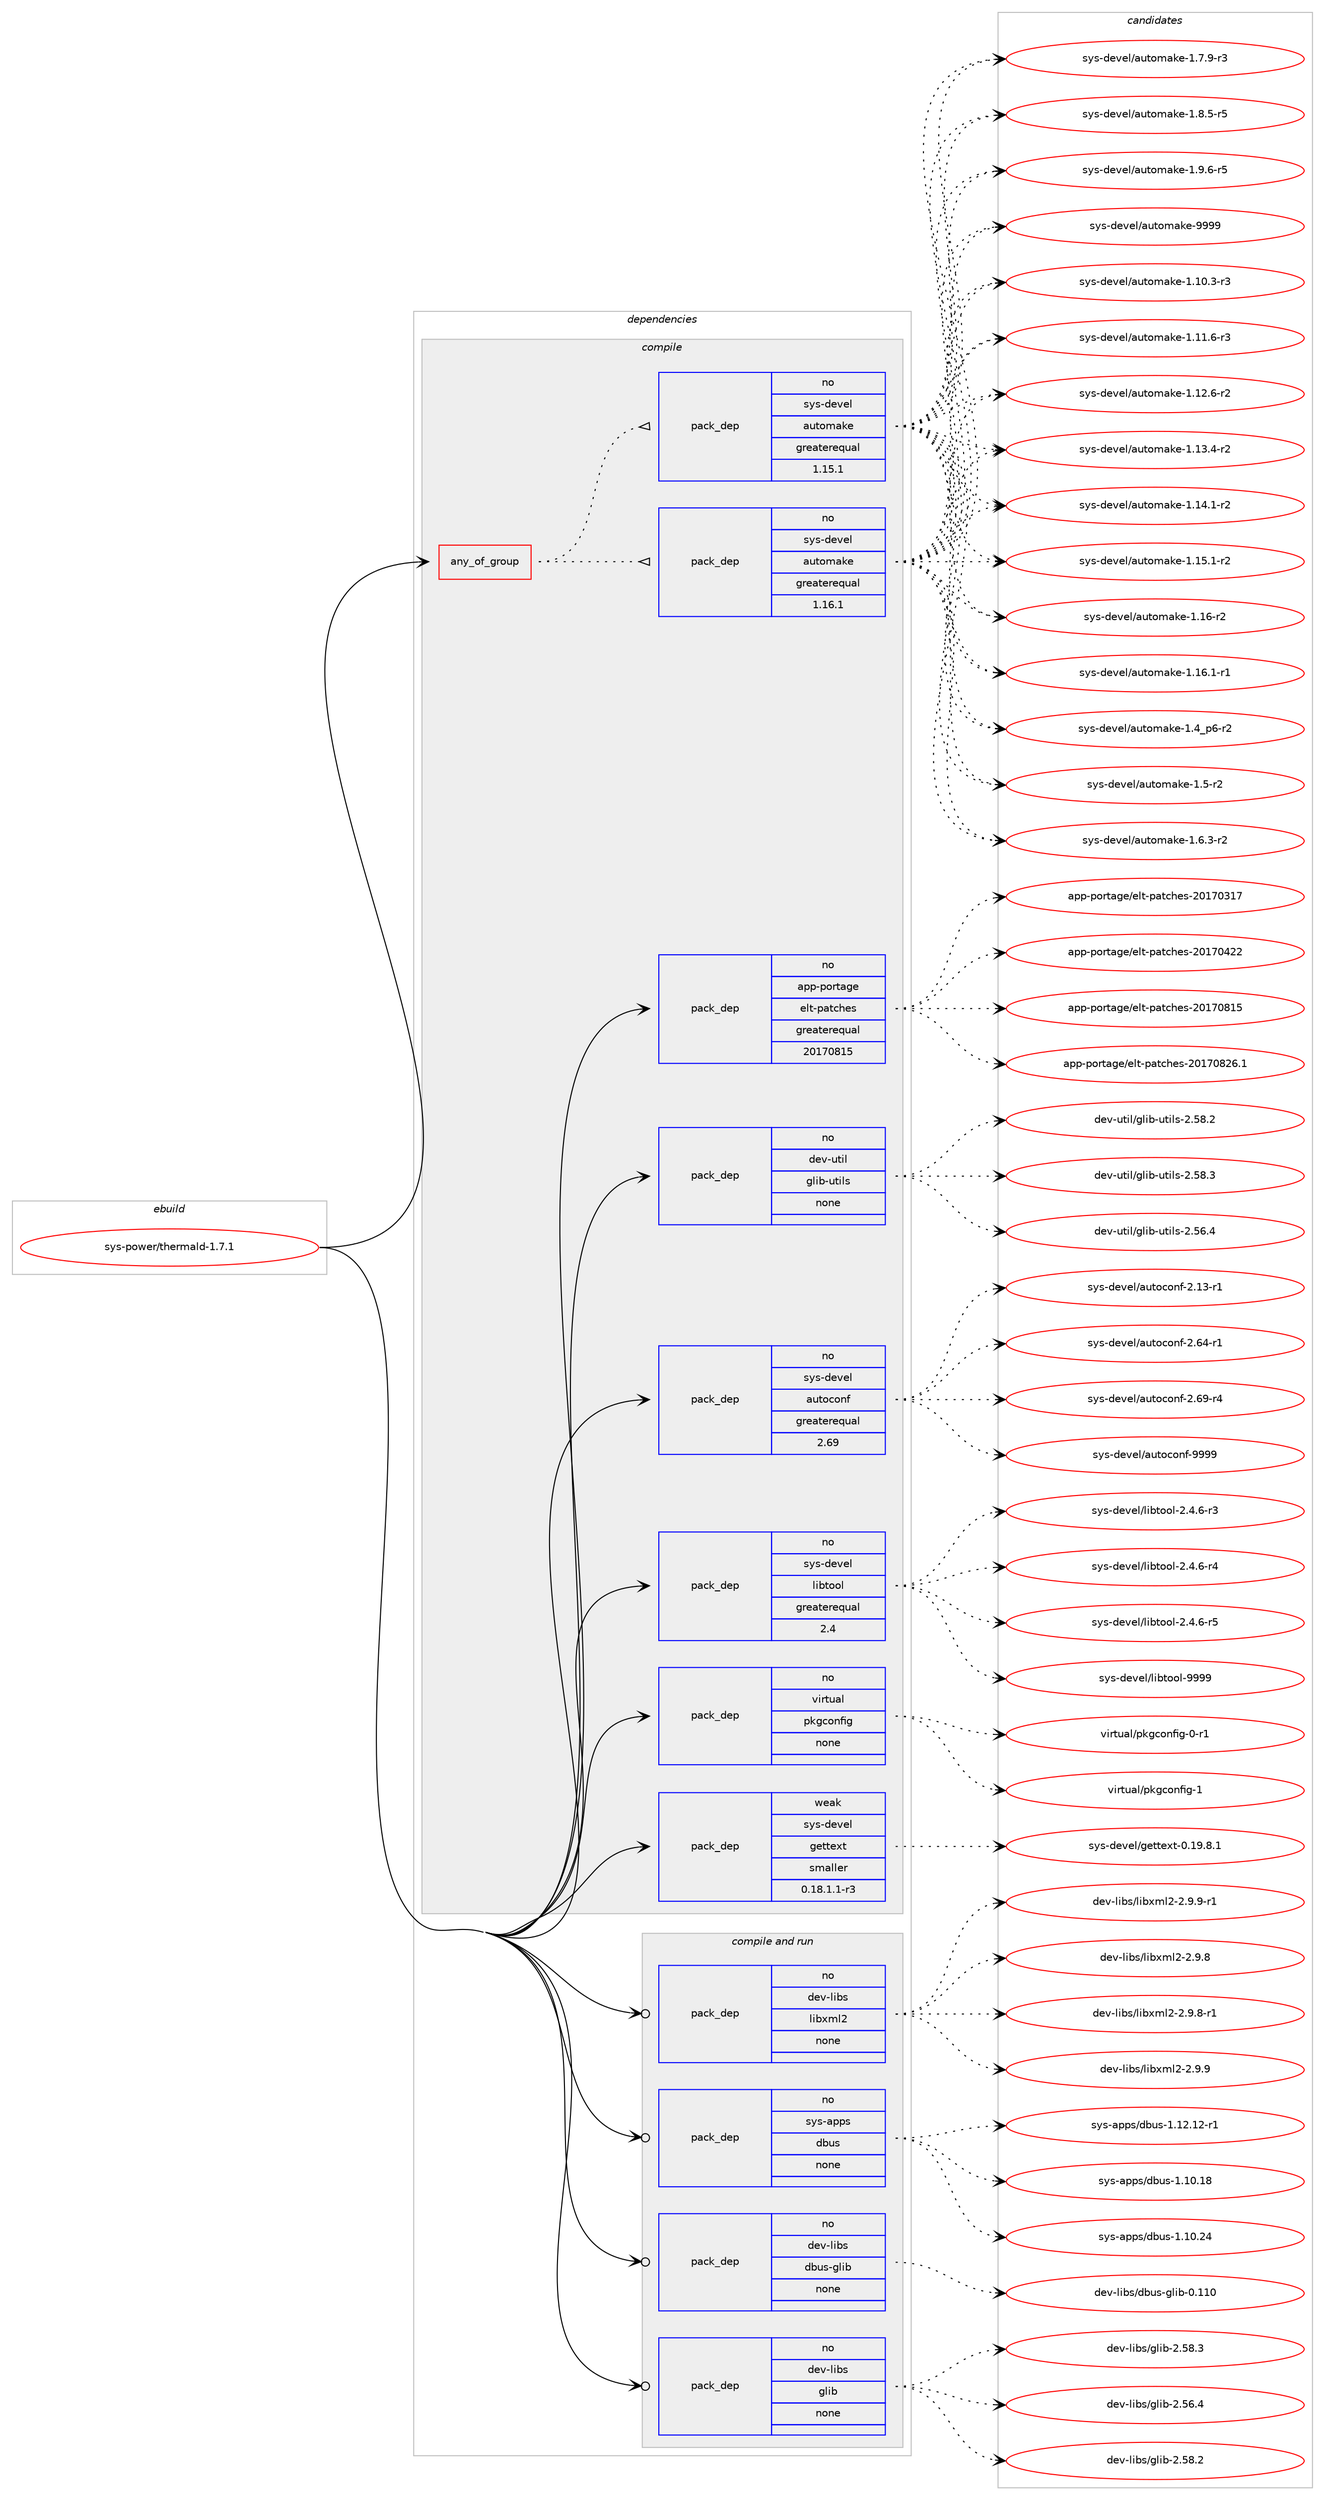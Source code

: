 digraph prolog {

# *************
# Graph options
# *************

newrank=true;
concentrate=true;
compound=true;
graph [rankdir=LR,fontname=Helvetica,fontsize=10,ranksep=1.5];#, ranksep=2.5, nodesep=0.2];
edge  [arrowhead=vee];
node  [fontname=Helvetica,fontsize=10];

# **********
# The ebuild
# **********

subgraph cluster_leftcol {
color=gray;
rank=same;
label=<<i>ebuild</i>>;
id [label="sys-power/thermald-1.7.1", color=red, width=4, href="../sys-power/thermald-1.7.1.svg"];
}

# ****************
# The dependencies
# ****************

subgraph cluster_midcol {
color=gray;
label=<<i>dependencies</i>>;
subgraph cluster_compile {
fillcolor="#eeeeee";
style=filled;
label=<<i>compile</i>>;
subgraph any27766 {
dependency1739984 [label=<<TABLE BORDER="0" CELLBORDER="1" CELLSPACING="0" CELLPADDING="4"><TR><TD CELLPADDING="10">any_of_group</TD></TR></TABLE>>, shape=none, color=red];subgraph pack1248851 {
dependency1739985 [label=<<TABLE BORDER="0" CELLBORDER="1" CELLSPACING="0" CELLPADDING="4" WIDTH="220"><TR><TD ROWSPAN="6" CELLPADDING="30">pack_dep</TD></TR><TR><TD WIDTH="110">no</TD></TR><TR><TD>sys-devel</TD></TR><TR><TD>automake</TD></TR><TR><TD>greaterequal</TD></TR><TR><TD>1.16.1</TD></TR></TABLE>>, shape=none, color=blue];
}
dependency1739984:e -> dependency1739985:w [weight=20,style="dotted",arrowhead="oinv"];
subgraph pack1248852 {
dependency1739986 [label=<<TABLE BORDER="0" CELLBORDER="1" CELLSPACING="0" CELLPADDING="4" WIDTH="220"><TR><TD ROWSPAN="6" CELLPADDING="30">pack_dep</TD></TR><TR><TD WIDTH="110">no</TD></TR><TR><TD>sys-devel</TD></TR><TR><TD>automake</TD></TR><TR><TD>greaterequal</TD></TR><TR><TD>1.15.1</TD></TR></TABLE>>, shape=none, color=blue];
}
dependency1739984:e -> dependency1739986:w [weight=20,style="dotted",arrowhead="oinv"];
}
id:e -> dependency1739984:w [weight=20,style="solid",arrowhead="vee"];
subgraph pack1248853 {
dependency1739987 [label=<<TABLE BORDER="0" CELLBORDER="1" CELLSPACING="0" CELLPADDING="4" WIDTH="220"><TR><TD ROWSPAN="6" CELLPADDING="30">pack_dep</TD></TR><TR><TD WIDTH="110">no</TD></TR><TR><TD>app-portage</TD></TR><TR><TD>elt-patches</TD></TR><TR><TD>greaterequal</TD></TR><TR><TD>20170815</TD></TR></TABLE>>, shape=none, color=blue];
}
id:e -> dependency1739987:w [weight=20,style="solid",arrowhead="vee"];
subgraph pack1248854 {
dependency1739988 [label=<<TABLE BORDER="0" CELLBORDER="1" CELLSPACING="0" CELLPADDING="4" WIDTH="220"><TR><TD ROWSPAN="6" CELLPADDING="30">pack_dep</TD></TR><TR><TD WIDTH="110">no</TD></TR><TR><TD>dev-util</TD></TR><TR><TD>glib-utils</TD></TR><TR><TD>none</TD></TR><TR><TD></TD></TR></TABLE>>, shape=none, color=blue];
}
id:e -> dependency1739988:w [weight=20,style="solid",arrowhead="vee"];
subgraph pack1248855 {
dependency1739989 [label=<<TABLE BORDER="0" CELLBORDER="1" CELLSPACING="0" CELLPADDING="4" WIDTH="220"><TR><TD ROWSPAN="6" CELLPADDING="30">pack_dep</TD></TR><TR><TD WIDTH="110">no</TD></TR><TR><TD>sys-devel</TD></TR><TR><TD>autoconf</TD></TR><TR><TD>greaterequal</TD></TR><TR><TD>2.69</TD></TR></TABLE>>, shape=none, color=blue];
}
id:e -> dependency1739989:w [weight=20,style="solid",arrowhead="vee"];
subgraph pack1248856 {
dependency1739990 [label=<<TABLE BORDER="0" CELLBORDER="1" CELLSPACING="0" CELLPADDING="4" WIDTH="220"><TR><TD ROWSPAN="6" CELLPADDING="30">pack_dep</TD></TR><TR><TD WIDTH="110">no</TD></TR><TR><TD>sys-devel</TD></TR><TR><TD>libtool</TD></TR><TR><TD>greaterequal</TD></TR><TR><TD>2.4</TD></TR></TABLE>>, shape=none, color=blue];
}
id:e -> dependency1739990:w [weight=20,style="solid",arrowhead="vee"];
subgraph pack1248857 {
dependency1739991 [label=<<TABLE BORDER="0" CELLBORDER="1" CELLSPACING="0" CELLPADDING="4" WIDTH="220"><TR><TD ROWSPAN="6" CELLPADDING="30">pack_dep</TD></TR><TR><TD WIDTH="110">no</TD></TR><TR><TD>virtual</TD></TR><TR><TD>pkgconfig</TD></TR><TR><TD>none</TD></TR><TR><TD></TD></TR></TABLE>>, shape=none, color=blue];
}
id:e -> dependency1739991:w [weight=20,style="solid",arrowhead="vee"];
subgraph pack1248858 {
dependency1739992 [label=<<TABLE BORDER="0" CELLBORDER="1" CELLSPACING="0" CELLPADDING="4" WIDTH="220"><TR><TD ROWSPAN="6" CELLPADDING="30">pack_dep</TD></TR><TR><TD WIDTH="110">weak</TD></TR><TR><TD>sys-devel</TD></TR><TR><TD>gettext</TD></TR><TR><TD>smaller</TD></TR><TR><TD>0.18.1.1-r3</TD></TR></TABLE>>, shape=none, color=blue];
}
id:e -> dependency1739992:w [weight=20,style="solid",arrowhead="vee"];
}
subgraph cluster_compileandrun {
fillcolor="#eeeeee";
style=filled;
label=<<i>compile and run</i>>;
subgraph pack1248859 {
dependency1739993 [label=<<TABLE BORDER="0" CELLBORDER="1" CELLSPACING="0" CELLPADDING="4" WIDTH="220"><TR><TD ROWSPAN="6" CELLPADDING="30">pack_dep</TD></TR><TR><TD WIDTH="110">no</TD></TR><TR><TD>dev-libs</TD></TR><TR><TD>dbus-glib</TD></TR><TR><TD>none</TD></TR><TR><TD></TD></TR></TABLE>>, shape=none, color=blue];
}
id:e -> dependency1739993:w [weight=20,style="solid",arrowhead="odotvee"];
subgraph pack1248860 {
dependency1739994 [label=<<TABLE BORDER="0" CELLBORDER="1" CELLSPACING="0" CELLPADDING="4" WIDTH="220"><TR><TD ROWSPAN="6" CELLPADDING="30">pack_dep</TD></TR><TR><TD WIDTH="110">no</TD></TR><TR><TD>dev-libs</TD></TR><TR><TD>glib</TD></TR><TR><TD>none</TD></TR><TR><TD></TD></TR></TABLE>>, shape=none, color=blue];
}
id:e -> dependency1739994:w [weight=20,style="solid",arrowhead="odotvee"];
subgraph pack1248861 {
dependency1739995 [label=<<TABLE BORDER="0" CELLBORDER="1" CELLSPACING="0" CELLPADDING="4" WIDTH="220"><TR><TD ROWSPAN="6" CELLPADDING="30">pack_dep</TD></TR><TR><TD WIDTH="110">no</TD></TR><TR><TD>dev-libs</TD></TR><TR><TD>libxml2</TD></TR><TR><TD>none</TD></TR><TR><TD></TD></TR></TABLE>>, shape=none, color=blue];
}
id:e -> dependency1739995:w [weight=20,style="solid",arrowhead="odotvee"];
subgraph pack1248862 {
dependency1739996 [label=<<TABLE BORDER="0" CELLBORDER="1" CELLSPACING="0" CELLPADDING="4" WIDTH="220"><TR><TD ROWSPAN="6" CELLPADDING="30">pack_dep</TD></TR><TR><TD WIDTH="110">no</TD></TR><TR><TD>sys-apps</TD></TR><TR><TD>dbus</TD></TR><TR><TD>none</TD></TR><TR><TD></TD></TR></TABLE>>, shape=none, color=blue];
}
id:e -> dependency1739996:w [weight=20,style="solid",arrowhead="odotvee"];
}
subgraph cluster_run {
fillcolor="#eeeeee";
style=filled;
label=<<i>run</i>>;
}
}

# **************
# The candidates
# **************

subgraph cluster_choices {
rank=same;
color=gray;
label=<<i>candidates</i>>;

subgraph choice1248851 {
color=black;
nodesep=1;
choice11512111545100101118101108479711711611110997107101454946494846514511451 [label="sys-devel/automake-1.10.3-r3", color=red, width=4,href="../sys-devel/automake-1.10.3-r3.svg"];
choice11512111545100101118101108479711711611110997107101454946494946544511451 [label="sys-devel/automake-1.11.6-r3", color=red, width=4,href="../sys-devel/automake-1.11.6-r3.svg"];
choice11512111545100101118101108479711711611110997107101454946495046544511450 [label="sys-devel/automake-1.12.6-r2", color=red, width=4,href="../sys-devel/automake-1.12.6-r2.svg"];
choice11512111545100101118101108479711711611110997107101454946495146524511450 [label="sys-devel/automake-1.13.4-r2", color=red, width=4,href="../sys-devel/automake-1.13.4-r2.svg"];
choice11512111545100101118101108479711711611110997107101454946495246494511450 [label="sys-devel/automake-1.14.1-r2", color=red, width=4,href="../sys-devel/automake-1.14.1-r2.svg"];
choice11512111545100101118101108479711711611110997107101454946495346494511450 [label="sys-devel/automake-1.15.1-r2", color=red, width=4,href="../sys-devel/automake-1.15.1-r2.svg"];
choice1151211154510010111810110847971171161111099710710145494649544511450 [label="sys-devel/automake-1.16-r2", color=red, width=4,href="../sys-devel/automake-1.16-r2.svg"];
choice11512111545100101118101108479711711611110997107101454946495446494511449 [label="sys-devel/automake-1.16.1-r1", color=red, width=4,href="../sys-devel/automake-1.16.1-r1.svg"];
choice115121115451001011181011084797117116111109971071014549465295112544511450 [label="sys-devel/automake-1.4_p6-r2", color=red, width=4,href="../sys-devel/automake-1.4_p6-r2.svg"];
choice11512111545100101118101108479711711611110997107101454946534511450 [label="sys-devel/automake-1.5-r2", color=red, width=4,href="../sys-devel/automake-1.5-r2.svg"];
choice115121115451001011181011084797117116111109971071014549465446514511450 [label="sys-devel/automake-1.6.3-r2", color=red, width=4,href="../sys-devel/automake-1.6.3-r2.svg"];
choice115121115451001011181011084797117116111109971071014549465546574511451 [label="sys-devel/automake-1.7.9-r3", color=red, width=4,href="../sys-devel/automake-1.7.9-r3.svg"];
choice115121115451001011181011084797117116111109971071014549465646534511453 [label="sys-devel/automake-1.8.5-r5", color=red, width=4,href="../sys-devel/automake-1.8.5-r5.svg"];
choice115121115451001011181011084797117116111109971071014549465746544511453 [label="sys-devel/automake-1.9.6-r5", color=red, width=4,href="../sys-devel/automake-1.9.6-r5.svg"];
choice115121115451001011181011084797117116111109971071014557575757 [label="sys-devel/automake-9999", color=red, width=4,href="../sys-devel/automake-9999.svg"];
dependency1739985:e -> choice11512111545100101118101108479711711611110997107101454946494846514511451:w [style=dotted,weight="100"];
dependency1739985:e -> choice11512111545100101118101108479711711611110997107101454946494946544511451:w [style=dotted,weight="100"];
dependency1739985:e -> choice11512111545100101118101108479711711611110997107101454946495046544511450:w [style=dotted,weight="100"];
dependency1739985:e -> choice11512111545100101118101108479711711611110997107101454946495146524511450:w [style=dotted,weight="100"];
dependency1739985:e -> choice11512111545100101118101108479711711611110997107101454946495246494511450:w [style=dotted,weight="100"];
dependency1739985:e -> choice11512111545100101118101108479711711611110997107101454946495346494511450:w [style=dotted,weight="100"];
dependency1739985:e -> choice1151211154510010111810110847971171161111099710710145494649544511450:w [style=dotted,weight="100"];
dependency1739985:e -> choice11512111545100101118101108479711711611110997107101454946495446494511449:w [style=dotted,weight="100"];
dependency1739985:e -> choice115121115451001011181011084797117116111109971071014549465295112544511450:w [style=dotted,weight="100"];
dependency1739985:e -> choice11512111545100101118101108479711711611110997107101454946534511450:w [style=dotted,weight="100"];
dependency1739985:e -> choice115121115451001011181011084797117116111109971071014549465446514511450:w [style=dotted,weight="100"];
dependency1739985:e -> choice115121115451001011181011084797117116111109971071014549465546574511451:w [style=dotted,weight="100"];
dependency1739985:e -> choice115121115451001011181011084797117116111109971071014549465646534511453:w [style=dotted,weight="100"];
dependency1739985:e -> choice115121115451001011181011084797117116111109971071014549465746544511453:w [style=dotted,weight="100"];
dependency1739985:e -> choice115121115451001011181011084797117116111109971071014557575757:w [style=dotted,weight="100"];
}
subgraph choice1248852 {
color=black;
nodesep=1;
choice11512111545100101118101108479711711611110997107101454946494846514511451 [label="sys-devel/automake-1.10.3-r3", color=red, width=4,href="../sys-devel/automake-1.10.3-r3.svg"];
choice11512111545100101118101108479711711611110997107101454946494946544511451 [label="sys-devel/automake-1.11.6-r3", color=red, width=4,href="../sys-devel/automake-1.11.6-r3.svg"];
choice11512111545100101118101108479711711611110997107101454946495046544511450 [label="sys-devel/automake-1.12.6-r2", color=red, width=4,href="../sys-devel/automake-1.12.6-r2.svg"];
choice11512111545100101118101108479711711611110997107101454946495146524511450 [label="sys-devel/automake-1.13.4-r2", color=red, width=4,href="../sys-devel/automake-1.13.4-r2.svg"];
choice11512111545100101118101108479711711611110997107101454946495246494511450 [label="sys-devel/automake-1.14.1-r2", color=red, width=4,href="../sys-devel/automake-1.14.1-r2.svg"];
choice11512111545100101118101108479711711611110997107101454946495346494511450 [label="sys-devel/automake-1.15.1-r2", color=red, width=4,href="../sys-devel/automake-1.15.1-r2.svg"];
choice1151211154510010111810110847971171161111099710710145494649544511450 [label="sys-devel/automake-1.16-r2", color=red, width=4,href="../sys-devel/automake-1.16-r2.svg"];
choice11512111545100101118101108479711711611110997107101454946495446494511449 [label="sys-devel/automake-1.16.1-r1", color=red, width=4,href="../sys-devel/automake-1.16.1-r1.svg"];
choice115121115451001011181011084797117116111109971071014549465295112544511450 [label="sys-devel/automake-1.4_p6-r2", color=red, width=4,href="../sys-devel/automake-1.4_p6-r2.svg"];
choice11512111545100101118101108479711711611110997107101454946534511450 [label="sys-devel/automake-1.5-r2", color=red, width=4,href="../sys-devel/automake-1.5-r2.svg"];
choice115121115451001011181011084797117116111109971071014549465446514511450 [label="sys-devel/automake-1.6.3-r2", color=red, width=4,href="../sys-devel/automake-1.6.3-r2.svg"];
choice115121115451001011181011084797117116111109971071014549465546574511451 [label="sys-devel/automake-1.7.9-r3", color=red, width=4,href="../sys-devel/automake-1.7.9-r3.svg"];
choice115121115451001011181011084797117116111109971071014549465646534511453 [label="sys-devel/automake-1.8.5-r5", color=red, width=4,href="../sys-devel/automake-1.8.5-r5.svg"];
choice115121115451001011181011084797117116111109971071014549465746544511453 [label="sys-devel/automake-1.9.6-r5", color=red, width=4,href="../sys-devel/automake-1.9.6-r5.svg"];
choice115121115451001011181011084797117116111109971071014557575757 [label="sys-devel/automake-9999", color=red, width=4,href="../sys-devel/automake-9999.svg"];
dependency1739986:e -> choice11512111545100101118101108479711711611110997107101454946494846514511451:w [style=dotted,weight="100"];
dependency1739986:e -> choice11512111545100101118101108479711711611110997107101454946494946544511451:w [style=dotted,weight="100"];
dependency1739986:e -> choice11512111545100101118101108479711711611110997107101454946495046544511450:w [style=dotted,weight="100"];
dependency1739986:e -> choice11512111545100101118101108479711711611110997107101454946495146524511450:w [style=dotted,weight="100"];
dependency1739986:e -> choice11512111545100101118101108479711711611110997107101454946495246494511450:w [style=dotted,weight="100"];
dependency1739986:e -> choice11512111545100101118101108479711711611110997107101454946495346494511450:w [style=dotted,weight="100"];
dependency1739986:e -> choice1151211154510010111810110847971171161111099710710145494649544511450:w [style=dotted,weight="100"];
dependency1739986:e -> choice11512111545100101118101108479711711611110997107101454946495446494511449:w [style=dotted,weight="100"];
dependency1739986:e -> choice115121115451001011181011084797117116111109971071014549465295112544511450:w [style=dotted,weight="100"];
dependency1739986:e -> choice11512111545100101118101108479711711611110997107101454946534511450:w [style=dotted,weight="100"];
dependency1739986:e -> choice115121115451001011181011084797117116111109971071014549465446514511450:w [style=dotted,weight="100"];
dependency1739986:e -> choice115121115451001011181011084797117116111109971071014549465546574511451:w [style=dotted,weight="100"];
dependency1739986:e -> choice115121115451001011181011084797117116111109971071014549465646534511453:w [style=dotted,weight="100"];
dependency1739986:e -> choice115121115451001011181011084797117116111109971071014549465746544511453:w [style=dotted,weight="100"];
dependency1739986:e -> choice115121115451001011181011084797117116111109971071014557575757:w [style=dotted,weight="100"];
}
subgraph choice1248853 {
color=black;
nodesep=1;
choice97112112451121111141169710310147101108116451129711699104101115455048495548514955 [label="app-portage/elt-patches-20170317", color=red, width=4,href="../app-portage/elt-patches-20170317.svg"];
choice97112112451121111141169710310147101108116451129711699104101115455048495548525050 [label="app-portage/elt-patches-20170422", color=red, width=4,href="../app-portage/elt-patches-20170422.svg"];
choice97112112451121111141169710310147101108116451129711699104101115455048495548564953 [label="app-portage/elt-patches-20170815", color=red, width=4,href="../app-portage/elt-patches-20170815.svg"];
choice971121124511211111411697103101471011081164511297116991041011154550484955485650544649 [label="app-portage/elt-patches-20170826.1", color=red, width=4,href="../app-portage/elt-patches-20170826.1.svg"];
dependency1739987:e -> choice97112112451121111141169710310147101108116451129711699104101115455048495548514955:w [style=dotted,weight="100"];
dependency1739987:e -> choice97112112451121111141169710310147101108116451129711699104101115455048495548525050:w [style=dotted,weight="100"];
dependency1739987:e -> choice97112112451121111141169710310147101108116451129711699104101115455048495548564953:w [style=dotted,weight="100"];
dependency1739987:e -> choice971121124511211111411697103101471011081164511297116991041011154550484955485650544649:w [style=dotted,weight="100"];
}
subgraph choice1248854 {
color=black;
nodesep=1;
choice1001011184511711610510847103108105984511711610510811545504653544652 [label="dev-util/glib-utils-2.56.4", color=red, width=4,href="../dev-util/glib-utils-2.56.4.svg"];
choice1001011184511711610510847103108105984511711610510811545504653564650 [label="dev-util/glib-utils-2.58.2", color=red, width=4,href="../dev-util/glib-utils-2.58.2.svg"];
choice1001011184511711610510847103108105984511711610510811545504653564651 [label="dev-util/glib-utils-2.58.3", color=red, width=4,href="../dev-util/glib-utils-2.58.3.svg"];
dependency1739988:e -> choice1001011184511711610510847103108105984511711610510811545504653544652:w [style=dotted,weight="100"];
dependency1739988:e -> choice1001011184511711610510847103108105984511711610510811545504653564650:w [style=dotted,weight="100"];
dependency1739988:e -> choice1001011184511711610510847103108105984511711610510811545504653564651:w [style=dotted,weight="100"];
}
subgraph choice1248855 {
color=black;
nodesep=1;
choice1151211154510010111810110847971171161119911111010245504649514511449 [label="sys-devel/autoconf-2.13-r1", color=red, width=4,href="../sys-devel/autoconf-2.13-r1.svg"];
choice1151211154510010111810110847971171161119911111010245504654524511449 [label="sys-devel/autoconf-2.64-r1", color=red, width=4,href="../sys-devel/autoconf-2.64-r1.svg"];
choice1151211154510010111810110847971171161119911111010245504654574511452 [label="sys-devel/autoconf-2.69-r4", color=red, width=4,href="../sys-devel/autoconf-2.69-r4.svg"];
choice115121115451001011181011084797117116111991111101024557575757 [label="sys-devel/autoconf-9999", color=red, width=4,href="../sys-devel/autoconf-9999.svg"];
dependency1739989:e -> choice1151211154510010111810110847971171161119911111010245504649514511449:w [style=dotted,weight="100"];
dependency1739989:e -> choice1151211154510010111810110847971171161119911111010245504654524511449:w [style=dotted,weight="100"];
dependency1739989:e -> choice1151211154510010111810110847971171161119911111010245504654574511452:w [style=dotted,weight="100"];
dependency1739989:e -> choice115121115451001011181011084797117116111991111101024557575757:w [style=dotted,weight="100"];
}
subgraph choice1248856 {
color=black;
nodesep=1;
choice1151211154510010111810110847108105981161111111084550465246544511451 [label="sys-devel/libtool-2.4.6-r3", color=red, width=4,href="../sys-devel/libtool-2.4.6-r3.svg"];
choice1151211154510010111810110847108105981161111111084550465246544511452 [label="sys-devel/libtool-2.4.6-r4", color=red, width=4,href="../sys-devel/libtool-2.4.6-r4.svg"];
choice1151211154510010111810110847108105981161111111084550465246544511453 [label="sys-devel/libtool-2.4.6-r5", color=red, width=4,href="../sys-devel/libtool-2.4.6-r5.svg"];
choice1151211154510010111810110847108105981161111111084557575757 [label="sys-devel/libtool-9999", color=red, width=4,href="../sys-devel/libtool-9999.svg"];
dependency1739990:e -> choice1151211154510010111810110847108105981161111111084550465246544511451:w [style=dotted,weight="100"];
dependency1739990:e -> choice1151211154510010111810110847108105981161111111084550465246544511452:w [style=dotted,weight="100"];
dependency1739990:e -> choice1151211154510010111810110847108105981161111111084550465246544511453:w [style=dotted,weight="100"];
dependency1739990:e -> choice1151211154510010111810110847108105981161111111084557575757:w [style=dotted,weight="100"];
}
subgraph choice1248857 {
color=black;
nodesep=1;
choice11810511411611797108471121071039911111010210510345484511449 [label="virtual/pkgconfig-0-r1", color=red, width=4,href="../virtual/pkgconfig-0-r1.svg"];
choice1181051141161179710847112107103991111101021051034549 [label="virtual/pkgconfig-1", color=red, width=4,href="../virtual/pkgconfig-1.svg"];
dependency1739991:e -> choice11810511411611797108471121071039911111010210510345484511449:w [style=dotted,weight="100"];
dependency1739991:e -> choice1181051141161179710847112107103991111101021051034549:w [style=dotted,weight="100"];
}
subgraph choice1248858 {
color=black;
nodesep=1;
choice1151211154510010111810110847103101116116101120116454846495746564649 [label="sys-devel/gettext-0.19.8.1", color=red, width=4,href="../sys-devel/gettext-0.19.8.1.svg"];
dependency1739992:e -> choice1151211154510010111810110847103101116116101120116454846495746564649:w [style=dotted,weight="100"];
}
subgraph choice1248859 {
color=black;
nodesep=1;
choice100101118451081059811547100981171154510310810598454846494948 [label="dev-libs/dbus-glib-0.110", color=red, width=4,href="../dev-libs/dbus-glib-0.110.svg"];
dependency1739993:e -> choice100101118451081059811547100981171154510310810598454846494948:w [style=dotted,weight="100"];
}
subgraph choice1248860 {
color=black;
nodesep=1;
choice1001011184510810598115471031081059845504653544652 [label="dev-libs/glib-2.56.4", color=red, width=4,href="../dev-libs/glib-2.56.4.svg"];
choice1001011184510810598115471031081059845504653564650 [label="dev-libs/glib-2.58.2", color=red, width=4,href="../dev-libs/glib-2.58.2.svg"];
choice1001011184510810598115471031081059845504653564651 [label="dev-libs/glib-2.58.3", color=red, width=4,href="../dev-libs/glib-2.58.3.svg"];
dependency1739994:e -> choice1001011184510810598115471031081059845504653544652:w [style=dotted,weight="100"];
dependency1739994:e -> choice1001011184510810598115471031081059845504653564650:w [style=dotted,weight="100"];
dependency1739994:e -> choice1001011184510810598115471031081059845504653564651:w [style=dotted,weight="100"];
}
subgraph choice1248861 {
color=black;
nodesep=1;
choice1001011184510810598115471081059812010910850455046574656 [label="dev-libs/libxml2-2.9.8", color=red, width=4,href="../dev-libs/libxml2-2.9.8.svg"];
choice10010111845108105981154710810598120109108504550465746564511449 [label="dev-libs/libxml2-2.9.8-r1", color=red, width=4,href="../dev-libs/libxml2-2.9.8-r1.svg"];
choice1001011184510810598115471081059812010910850455046574657 [label="dev-libs/libxml2-2.9.9", color=red, width=4,href="../dev-libs/libxml2-2.9.9.svg"];
choice10010111845108105981154710810598120109108504550465746574511449 [label="dev-libs/libxml2-2.9.9-r1", color=red, width=4,href="../dev-libs/libxml2-2.9.9-r1.svg"];
dependency1739995:e -> choice1001011184510810598115471081059812010910850455046574656:w [style=dotted,weight="100"];
dependency1739995:e -> choice10010111845108105981154710810598120109108504550465746564511449:w [style=dotted,weight="100"];
dependency1739995:e -> choice1001011184510810598115471081059812010910850455046574657:w [style=dotted,weight="100"];
dependency1739995:e -> choice10010111845108105981154710810598120109108504550465746574511449:w [style=dotted,weight="100"];
}
subgraph choice1248862 {
color=black;
nodesep=1;
choice115121115459711211211547100981171154549464948464956 [label="sys-apps/dbus-1.10.18", color=red, width=4,href="../sys-apps/dbus-1.10.18.svg"];
choice115121115459711211211547100981171154549464948465052 [label="sys-apps/dbus-1.10.24", color=red, width=4,href="../sys-apps/dbus-1.10.24.svg"];
choice1151211154597112112115471009811711545494649504649504511449 [label="sys-apps/dbus-1.12.12-r1", color=red, width=4,href="../sys-apps/dbus-1.12.12-r1.svg"];
dependency1739996:e -> choice115121115459711211211547100981171154549464948464956:w [style=dotted,weight="100"];
dependency1739996:e -> choice115121115459711211211547100981171154549464948465052:w [style=dotted,weight="100"];
dependency1739996:e -> choice1151211154597112112115471009811711545494649504649504511449:w [style=dotted,weight="100"];
}
}

}
